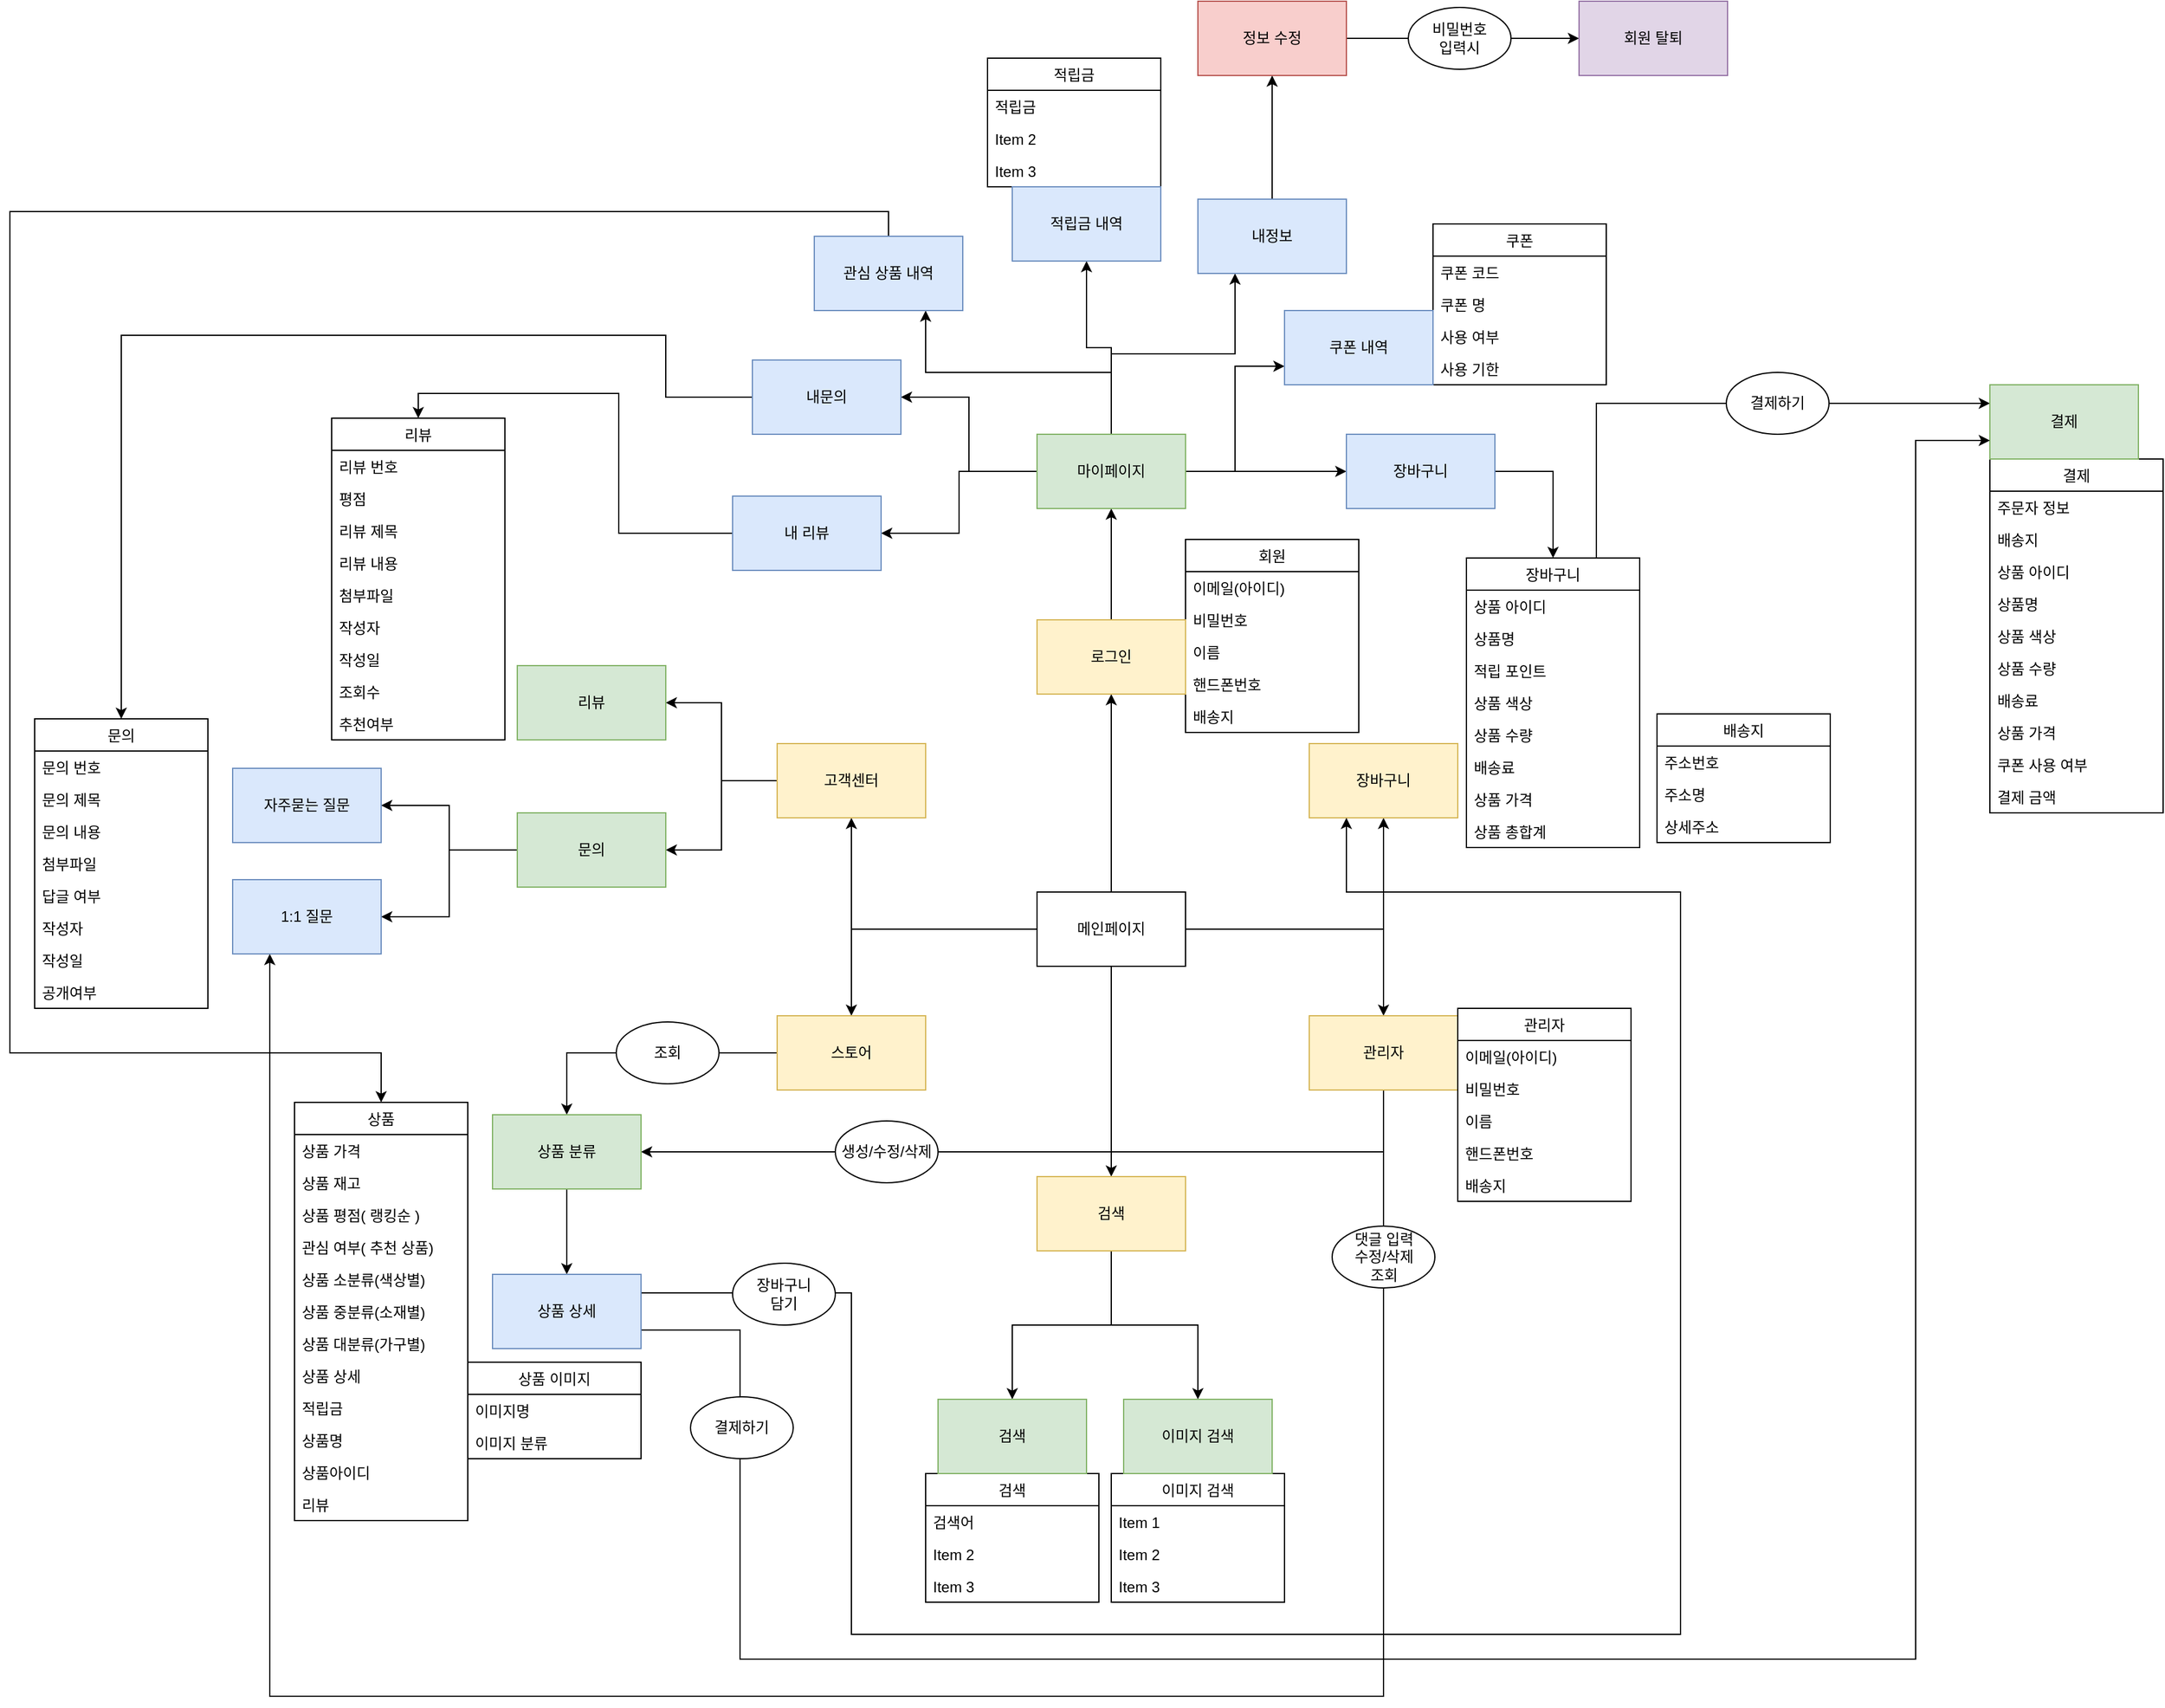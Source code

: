 <mxfile version="14.8.0" type="google"><diagram id="w0ZkPRDViv-eZdgQ3Dkd" name="페이지-1"><mxGraphModel dx="2903" dy="2263" grid="1" gridSize="10" guides="1" tooltips="1" connect="1" arrows="1" fold="1" page="1" pageScale="1" pageWidth="827" pageHeight="1169" math="0" shadow="0"><root><mxCell id="0"/><mxCell id="1" parent="0"/><mxCell id="cB7lsoFD6nAxUpZK4alb-1" value="회원" style="swimlane;fontStyle=0;childLayout=stackLayout;horizontal=1;startSize=26;horizontalStack=0;resizeParent=1;resizeParentMax=0;resizeLast=0;collapsible=1;marginBottom=0;" parent="1" vertex="1"><mxGeometry x="720" y="315" width="140" height="156" as="geometry"/></mxCell><mxCell id="cB7lsoFD6nAxUpZK4alb-2" value="이메일(아이디)" style="text;strokeColor=none;fillColor=none;align=left;verticalAlign=top;spacingLeft=4;spacingRight=4;overflow=hidden;rotatable=0;points=[[0,0.5],[1,0.5]];portConstraint=eastwest;" parent="cB7lsoFD6nAxUpZK4alb-1" vertex="1"><mxGeometry y="26" width="140" height="26" as="geometry"/></mxCell><mxCell id="cB7lsoFD6nAxUpZK4alb-3" value="비밀번호" style="text;strokeColor=none;fillColor=none;align=left;verticalAlign=top;spacingLeft=4;spacingRight=4;overflow=hidden;rotatable=0;points=[[0,0.5],[1,0.5]];portConstraint=eastwest;" parent="cB7lsoFD6nAxUpZK4alb-1" vertex="1"><mxGeometry y="52" width="140" height="26" as="geometry"/></mxCell><mxCell id="cB7lsoFD6nAxUpZK4alb-4" value="이름" style="text;strokeColor=none;fillColor=none;align=left;verticalAlign=top;spacingLeft=4;spacingRight=4;overflow=hidden;rotatable=0;points=[[0,0.5],[1,0.5]];portConstraint=eastwest;" parent="cB7lsoFD6nAxUpZK4alb-1" vertex="1"><mxGeometry y="78" width="140" height="26" as="geometry"/></mxCell><mxCell id="cB7lsoFD6nAxUpZK4alb-9" value="핸드폰번호" style="text;strokeColor=none;fillColor=none;align=left;verticalAlign=top;spacingLeft=4;spacingRight=4;overflow=hidden;rotatable=0;points=[[0,0.5],[1,0.5]];portConstraint=eastwest;" parent="cB7lsoFD6nAxUpZK4alb-1" vertex="1"><mxGeometry y="104" width="140" height="26" as="geometry"/></mxCell><mxCell id="cB7lsoFD6nAxUpZK4alb-10" value="배송지" style="text;strokeColor=none;fillColor=none;align=left;verticalAlign=top;spacingLeft=4;spacingRight=4;overflow=hidden;rotatable=0;points=[[0,0.5],[1,0.5]];portConstraint=eastwest;" parent="cB7lsoFD6nAxUpZK4alb-1" vertex="1"><mxGeometry y="130" width="140" height="26" as="geometry"/></mxCell><mxCell id="cB7lsoFD6nAxUpZK4alb-5" value="배송지" style="swimlane;fontStyle=0;childLayout=stackLayout;horizontal=1;startSize=26;horizontalStack=0;resizeParent=1;resizeParentMax=0;resizeLast=0;collapsible=1;marginBottom=0;" parent="1" vertex="1"><mxGeometry x="1101" y="456" width="140" height="104" as="geometry"/></mxCell><mxCell id="cB7lsoFD6nAxUpZK4alb-7" value="주소번호" style="text;strokeColor=none;fillColor=none;align=left;verticalAlign=top;spacingLeft=4;spacingRight=4;overflow=hidden;rotatable=0;points=[[0,0.5],[1,0.5]];portConstraint=eastwest;" parent="cB7lsoFD6nAxUpZK4alb-5" vertex="1"><mxGeometry y="26" width="140" height="26" as="geometry"/></mxCell><mxCell id="cB7lsoFD6nAxUpZK4alb-8" value="주소명" style="text;strokeColor=none;fillColor=none;align=left;verticalAlign=top;spacingLeft=4;spacingRight=4;overflow=hidden;rotatable=0;points=[[0,0.5],[1,0.5]];portConstraint=eastwest;" parent="cB7lsoFD6nAxUpZK4alb-5" vertex="1"><mxGeometry y="52" width="140" height="26" as="geometry"/></mxCell><mxCell id="cB7lsoFD6nAxUpZK4alb-11" value="상세주소" style="text;strokeColor=none;fillColor=none;align=left;verticalAlign=top;spacingLeft=4;spacingRight=4;overflow=hidden;rotatable=0;points=[[0,0.5],[1,0.5]];portConstraint=eastwest;" parent="cB7lsoFD6nAxUpZK4alb-5" vertex="1"><mxGeometry y="78" width="140" height="26" as="geometry"/></mxCell><mxCell id="cB7lsoFD6nAxUpZK4alb-12" value="상품" style="swimlane;fontStyle=0;childLayout=stackLayout;horizontal=1;startSize=26;horizontalStack=0;resizeParent=1;resizeParentMax=0;resizeLast=0;collapsible=1;marginBottom=0;" parent="1" vertex="1"><mxGeometry y="770" width="140" height="338" as="geometry"/></mxCell><mxCell id="cB7lsoFD6nAxUpZK4alb-26" value="상품 가격" style="text;strokeColor=none;fillColor=none;align=left;verticalAlign=top;spacingLeft=4;spacingRight=4;overflow=hidden;rotatable=0;points=[[0,0.5],[1,0.5]];portConstraint=eastwest;" parent="cB7lsoFD6nAxUpZK4alb-12" vertex="1"><mxGeometry y="26" width="140" height="26" as="geometry"/></mxCell><mxCell id="cB7lsoFD6nAxUpZK4alb-24" value="상품 재고" style="text;strokeColor=none;fillColor=none;align=left;verticalAlign=top;spacingLeft=4;spacingRight=4;overflow=hidden;rotatable=0;points=[[0,0.5],[1,0.5]];portConstraint=eastwest;" parent="cB7lsoFD6nAxUpZK4alb-12" vertex="1"><mxGeometry y="52" width="140" height="26" as="geometry"/></mxCell><mxCell id="cB7lsoFD6nAxUpZK4alb-23" value="상품 평점( 랭킹순 )" style="text;strokeColor=none;fillColor=none;align=left;verticalAlign=top;spacingLeft=4;spacingRight=4;overflow=hidden;rotatable=0;points=[[0,0.5],[1,0.5]];portConstraint=eastwest;" parent="cB7lsoFD6nAxUpZK4alb-12" vertex="1"><mxGeometry y="78" width="140" height="26" as="geometry"/></mxCell><mxCell id="cB7lsoFD6nAxUpZK4alb-22" value="관심 여부( 추천 상품)" style="text;strokeColor=none;fillColor=none;align=left;verticalAlign=top;spacingLeft=4;spacingRight=4;overflow=hidden;rotatable=0;points=[[0,0.5],[1,0.5]];portConstraint=eastwest;" parent="cB7lsoFD6nAxUpZK4alb-12" vertex="1"><mxGeometry y="104" width="140" height="26" as="geometry"/></mxCell><mxCell id="cB7lsoFD6nAxUpZK4alb-21" value="상품 소분류(색상별)" style="text;strokeColor=none;fillColor=none;align=left;verticalAlign=top;spacingLeft=4;spacingRight=4;overflow=hidden;rotatable=0;points=[[0,0.5],[1,0.5]];portConstraint=eastwest;" parent="cB7lsoFD6nAxUpZK4alb-12" vertex="1"><mxGeometry y="130" width="140" height="26" as="geometry"/></mxCell><mxCell id="cB7lsoFD6nAxUpZK4alb-20" value="상품 중분류(소재별)" style="text;strokeColor=none;fillColor=none;align=left;verticalAlign=top;spacingLeft=4;spacingRight=4;overflow=hidden;rotatable=0;points=[[0,0.5],[1,0.5]];portConstraint=eastwest;" parent="cB7lsoFD6nAxUpZK4alb-12" vertex="1"><mxGeometry y="156" width="140" height="26" as="geometry"/></mxCell><mxCell id="cB7lsoFD6nAxUpZK4alb-15" value="상품 대분류(가구별)" style="text;strokeColor=none;fillColor=none;align=left;verticalAlign=top;spacingLeft=4;spacingRight=4;overflow=hidden;rotatable=0;points=[[0,0.5],[1,0.5]];portConstraint=eastwest;" parent="cB7lsoFD6nAxUpZK4alb-12" vertex="1"><mxGeometry y="182" width="140" height="26" as="geometry"/></mxCell><mxCell id="cB7lsoFD6nAxUpZK4alb-25" value="상품 상세" style="text;strokeColor=none;fillColor=none;align=left;verticalAlign=top;spacingLeft=4;spacingRight=4;overflow=hidden;rotatable=0;points=[[0,0.5],[1,0.5]];portConstraint=eastwest;" parent="cB7lsoFD6nAxUpZK4alb-12" vertex="1"><mxGeometry y="208" width="140" height="26" as="geometry"/></mxCell><mxCell id="cB7lsoFD6nAxUpZK4alb-59" value="적립금" style="text;strokeColor=none;fillColor=none;align=left;verticalAlign=top;spacingLeft=4;spacingRight=4;overflow=hidden;rotatable=0;points=[[0,0.5],[1,0.5]];portConstraint=eastwest;" parent="cB7lsoFD6nAxUpZK4alb-12" vertex="1"><mxGeometry y="234" width="140" height="26" as="geometry"/></mxCell><mxCell id="cB7lsoFD6nAxUpZK4alb-14" value="상품명" style="text;strokeColor=none;fillColor=none;align=left;verticalAlign=top;spacingLeft=4;spacingRight=4;overflow=hidden;rotatable=0;points=[[0,0.5],[1,0.5]];portConstraint=eastwest;" parent="cB7lsoFD6nAxUpZK4alb-12" vertex="1"><mxGeometry y="260" width="140" height="26" as="geometry"/></mxCell><mxCell id="cB7lsoFD6nAxUpZK4alb-13" value="상품아이디" style="text;strokeColor=none;fillColor=none;align=left;verticalAlign=top;spacingLeft=4;spacingRight=4;overflow=hidden;rotatable=0;points=[[0,0.5],[1,0.5]];portConstraint=eastwest;" parent="cB7lsoFD6nAxUpZK4alb-12" vertex="1"><mxGeometry y="286" width="140" height="26" as="geometry"/></mxCell><mxCell id="cB7lsoFD6nAxUpZK4alb-27" value="리뷰" style="text;strokeColor=none;fillColor=none;align=left;verticalAlign=top;spacingLeft=4;spacingRight=4;overflow=hidden;rotatable=0;points=[[0,0.5],[1,0.5]];portConstraint=eastwest;" parent="cB7lsoFD6nAxUpZK4alb-12" vertex="1"><mxGeometry y="312" width="140" height="26" as="geometry"/></mxCell><mxCell id="cB7lsoFD6nAxUpZK4alb-16" value="상품 이미지" style="swimlane;fontStyle=0;childLayout=stackLayout;horizontal=1;startSize=26;horizontalStack=0;resizeParent=1;resizeParentMax=0;resizeLast=0;collapsible=1;marginBottom=0;" parent="1" vertex="1"><mxGeometry x="140" y="980" width="140" height="78" as="geometry"/></mxCell><mxCell id="cB7lsoFD6nAxUpZK4alb-17" value="이미지명" style="text;strokeColor=none;fillColor=none;align=left;verticalAlign=top;spacingLeft=4;spacingRight=4;overflow=hidden;rotatable=0;points=[[0,0.5],[1,0.5]];portConstraint=eastwest;" parent="cB7lsoFD6nAxUpZK4alb-16" vertex="1"><mxGeometry y="26" width="140" height="26" as="geometry"/></mxCell><mxCell id="cB7lsoFD6nAxUpZK4alb-18" value="이미지 분류" style="text;strokeColor=none;fillColor=none;align=left;verticalAlign=top;spacingLeft=4;spacingRight=4;overflow=hidden;rotatable=0;points=[[0,0.5],[1,0.5]];portConstraint=eastwest;" parent="cB7lsoFD6nAxUpZK4alb-16" vertex="1"><mxGeometry y="52" width="140" height="26" as="geometry"/></mxCell><mxCell id="cB7lsoFD6nAxUpZK4alb-28" value="리뷰" style="swimlane;fontStyle=0;childLayout=stackLayout;horizontal=1;startSize=26;horizontalStack=0;resizeParent=1;resizeParentMax=0;resizeLast=0;collapsible=1;marginBottom=0;" parent="1" vertex="1"><mxGeometry x="30" y="217" width="140" height="260" as="geometry"/></mxCell><mxCell id="cB7lsoFD6nAxUpZK4alb-29" value="리뷰 번호" style="text;strokeColor=none;fillColor=none;align=left;verticalAlign=top;spacingLeft=4;spacingRight=4;overflow=hidden;rotatable=0;points=[[0,0.5],[1,0.5]];portConstraint=eastwest;" parent="cB7lsoFD6nAxUpZK4alb-28" vertex="1"><mxGeometry y="26" width="140" height="26" as="geometry"/></mxCell><mxCell id="cB7lsoFD6nAxUpZK4alb-73" value="평점" style="text;strokeColor=none;fillColor=none;align=left;verticalAlign=top;spacingLeft=4;spacingRight=4;overflow=hidden;rotatable=0;points=[[0,0.5],[1,0.5]];portConstraint=eastwest;" parent="cB7lsoFD6nAxUpZK4alb-28" vertex="1"><mxGeometry y="52" width="140" height="26" as="geometry"/></mxCell><mxCell id="cB7lsoFD6nAxUpZK4alb-30" value="리뷰 제목" style="text;strokeColor=none;fillColor=none;align=left;verticalAlign=top;spacingLeft=4;spacingRight=4;overflow=hidden;rotatable=0;points=[[0,0.5],[1,0.5]];portConstraint=eastwest;" parent="cB7lsoFD6nAxUpZK4alb-28" vertex="1"><mxGeometry y="78" width="140" height="26" as="geometry"/></mxCell><mxCell id="cB7lsoFD6nAxUpZK4alb-31" value="리뷰 내용" style="text;strokeColor=none;fillColor=none;align=left;verticalAlign=top;spacingLeft=4;spacingRight=4;overflow=hidden;rotatable=0;points=[[0,0.5],[1,0.5]];portConstraint=eastwest;" parent="cB7lsoFD6nAxUpZK4alb-28" vertex="1"><mxGeometry y="104" width="140" height="26" as="geometry"/></mxCell><mxCell id="cB7lsoFD6nAxUpZK4alb-77" value="첨부파일" style="text;strokeColor=none;fillColor=none;align=left;verticalAlign=top;spacingLeft=4;spacingRight=4;overflow=hidden;rotatable=0;points=[[0,0.5],[1,0.5]];portConstraint=eastwest;" parent="cB7lsoFD6nAxUpZK4alb-28" vertex="1"><mxGeometry y="130" width="140" height="26" as="geometry"/></mxCell><mxCell id="cB7lsoFD6nAxUpZK4alb-32" value="작성자" style="text;strokeColor=none;fillColor=none;align=left;verticalAlign=top;spacingLeft=4;spacingRight=4;overflow=hidden;rotatable=0;points=[[0,0.5],[1,0.5]];portConstraint=eastwest;" parent="cB7lsoFD6nAxUpZK4alb-28" vertex="1"><mxGeometry y="156" width="140" height="26" as="geometry"/></mxCell><mxCell id="cB7lsoFD6nAxUpZK4alb-74" value="작성일" style="text;strokeColor=none;fillColor=none;align=left;verticalAlign=top;spacingLeft=4;spacingRight=4;overflow=hidden;rotatable=0;points=[[0,0.5],[1,0.5]];portConstraint=eastwest;" parent="cB7lsoFD6nAxUpZK4alb-28" vertex="1"><mxGeometry y="182" width="140" height="26" as="geometry"/></mxCell><mxCell id="cB7lsoFD6nAxUpZK4alb-33" value="조회수" style="text;strokeColor=none;fillColor=none;align=left;verticalAlign=top;spacingLeft=4;spacingRight=4;overflow=hidden;rotatable=0;points=[[0,0.5],[1,0.5]];portConstraint=eastwest;" parent="cB7lsoFD6nAxUpZK4alb-28" vertex="1"><mxGeometry y="208" width="140" height="26" as="geometry"/></mxCell><mxCell id="cB7lsoFD6nAxUpZK4alb-34" value="추천여부" style="text;strokeColor=none;fillColor=none;align=left;verticalAlign=top;spacingLeft=4;spacingRight=4;overflow=hidden;rotatable=0;points=[[0,0.5],[1,0.5]];portConstraint=eastwest;" parent="cB7lsoFD6nAxUpZK4alb-28" vertex="1"><mxGeometry y="234" width="140" height="26" as="geometry"/></mxCell><mxCell id="cB7lsoFD6nAxUpZK4alb-185" style="edgeStyle=orthogonalEdgeStyle;rounded=0;orthogonalLoop=1;jettySize=auto;html=1;exitX=0.75;exitY=0;exitDx=0;exitDy=0;entryX=0;entryY=0.25;entryDx=0;entryDy=0;" parent="1" source="cB7lsoFD6nAxUpZK4alb-35" target="cB7lsoFD6nAxUpZK4alb-131" edge="1"><mxGeometry relative="1" as="geometry"/></mxCell><mxCell id="cB7lsoFD6nAxUpZK4alb-35" value="장바구니" style="swimlane;fontStyle=0;childLayout=stackLayout;horizontal=1;startSize=26;horizontalStack=0;resizeParent=1;resizeParentMax=0;resizeLast=0;collapsible=1;marginBottom=0;" parent="1" vertex="1"><mxGeometry x="947" y="330" width="140" height="234" as="geometry"/></mxCell><mxCell id="cB7lsoFD6nAxUpZK4alb-36" value="상품 아이디" style="text;strokeColor=none;fillColor=none;align=left;verticalAlign=top;spacingLeft=4;spacingRight=4;overflow=hidden;rotatable=0;points=[[0,0.5],[1,0.5]];portConstraint=eastwest;" parent="cB7lsoFD6nAxUpZK4alb-35" vertex="1"><mxGeometry y="26" width="140" height="26" as="geometry"/></mxCell><mxCell id="cB7lsoFD6nAxUpZK4alb-37" value="상품명" style="text;strokeColor=none;fillColor=none;align=left;verticalAlign=top;spacingLeft=4;spacingRight=4;overflow=hidden;rotatable=0;points=[[0,0.5],[1,0.5]];portConstraint=eastwest;" parent="cB7lsoFD6nAxUpZK4alb-35" vertex="1"><mxGeometry y="52" width="140" height="26" as="geometry"/></mxCell><mxCell id="cB7lsoFD6nAxUpZK4alb-60" value="적립 포인트" style="text;strokeColor=none;fillColor=none;align=left;verticalAlign=top;spacingLeft=4;spacingRight=4;overflow=hidden;rotatable=0;points=[[0,0.5],[1,0.5]];portConstraint=eastwest;" parent="cB7lsoFD6nAxUpZK4alb-35" vertex="1"><mxGeometry y="78" width="140" height="26" as="geometry"/></mxCell><mxCell id="cB7lsoFD6nAxUpZK4alb-38" value="상품 색상" style="text;strokeColor=none;fillColor=none;align=left;verticalAlign=top;spacingLeft=4;spacingRight=4;overflow=hidden;rotatable=0;points=[[0,0.5],[1,0.5]];portConstraint=eastwest;" parent="cB7lsoFD6nAxUpZK4alb-35" vertex="1"><mxGeometry y="104" width="140" height="26" as="geometry"/></mxCell><mxCell id="cB7lsoFD6nAxUpZK4alb-41" value="상품 수량" style="text;strokeColor=none;fillColor=none;align=left;verticalAlign=top;spacingLeft=4;spacingRight=4;overflow=hidden;rotatable=0;points=[[0,0.5],[1,0.5]];portConstraint=eastwest;" parent="cB7lsoFD6nAxUpZK4alb-35" vertex="1"><mxGeometry y="130" width="140" height="26" as="geometry"/></mxCell><mxCell id="cB7lsoFD6nAxUpZK4alb-45" value="배송료" style="text;strokeColor=none;fillColor=none;align=left;verticalAlign=top;spacingLeft=4;spacingRight=4;overflow=hidden;rotatable=0;points=[[0,0.5],[1,0.5]];portConstraint=eastwest;" parent="cB7lsoFD6nAxUpZK4alb-35" vertex="1"><mxGeometry y="156" width="140" height="26" as="geometry"/></mxCell><mxCell id="cB7lsoFD6nAxUpZK4alb-42" value="상품 가격" style="text;strokeColor=none;fillColor=none;align=left;verticalAlign=top;spacingLeft=4;spacingRight=4;overflow=hidden;rotatable=0;points=[[0,0.5],[1,0.5]];portConstraint=eastwest;" parent="cB7lsoFD6nAxUpZK4alb-35" vertex="1"><mxGeometry y="182" width="140" height="26" as="geometry"/></mxCell><mxCell id="cB7lsoFD6nAxUpZK4alb-43" value="상품 총합계" style="text;strokeColor=none;fillColor=none;align=left;verticalAlign=top;spacingLeft=4;spacingRight=4;overflow=hidden;rotatable=0;points=[[0,0.5],[1,0.5]];portConstraint=eastwest;" parent="cB7lsoFD6nAxUpZK4alb-35" vertex="1"><mxGeometry y="208" width="140" height="26" as="geometry"/></mxCell><mxCell id="cB7lsoFD6nAxUpZK4alb-46" value="결제" style="swimlane;fontStyle=0;childLayout=stackLayout;horizontal=1;startSize=26;horizontalStack=0;resizeParent=1;resizeParentMax=0;resizeLast=0;collapsible=1;marginBottom=0;" parent="1" vertex="1"><mxGeometry x="1370" y="250" width="140" height="286" as="geometry"/></mxCell><mxCell id="cB7lsoFD6nAxUpZK4alb-47" value="주문자 정보" style="text;strokeColor=none;fillColor=none;align=left;verticalAlign=top;spacingLeft=4;spacingRight=4;overflow=hidden;rotatable=0;points=[[0,0.5],[1,0.5]];portConstraint=eastwest;" parent="cB7lsoFD6nAxUpZK4alb-46" vertex="1"><mxGeometry y="26" width="140" height="26" as="geometry"/></mxCell><mxCell id="cB7lsoFD6nAxUpZK4alb-48" value="배송지" style="text;strokeColor=none;fillColor=none;align=left;verticalAlign=top;spacingLeft=4;spacingRight=4;overflow=hidden;rotatable=0;points=[[0,0.5],[1,0.5]];portConstraint=eastwest;" parent="cB7lsoFD6nAxUpZK4alb-46" vertex="1"><mxGeometry y="52" width="140" height="26" as="geometry"/></mxCell><mxCell id="cB7lsoFD6nAxUpZK4alb-56" value="상품 아이디" style="text;strokeColor=none;fillColor=none;align=left;verticalAlign=top;spacingLeft=4;spacingRight=4;overflow=hidden;rotatable=0;points=[[0,0.5],[1,0.5]];portConstraint=eastwest;" parent="cB7lsoFD6nAxUpZK4alb-46" vertex="1"><mxGeometry y="78" width="140" height="26" as="geometry"/></mxCell><mxCell id="cB7lsoFD6nAxUpZK4alb-49" value="상품명" style="text;strokeColor=none;fillColor=none;align=left;verticalAlign=top;spacingLeft=4;spacingRight=4;overflow=hidden;rotatable=0;points=[[0,0.5],[1,0.5]];portConstraint=eastwest;" parent="cB7lsoFD6nAxUpZK4alb-46" vertex="1"><mxGeometry y="104" width="140" height="26" as="geometry"/></mxCell><mxCell id="cB7lsoFD6nAxUpZK4alb-52" value="상품 색상" style="text;strokeColor=none;fillColor=none;align=left;verticalAlign=top;spacingLeft=4;spacingRight=4;overflow=hidden;rotatable=0;points=[[0,0.5],[1,0.5]];portConstraint=eastwest;" parent="cB7lsoFD6nAxUpZK4alb-46" vertex="1"><mxGeometry y="130" width="140" height="26" as="geometry"/></mxCell><mxCell id="cB7lsoFD6nAxUpZK4alb-53" value="상품 수량" style="text;strokeColor=none;fillColor=none;align=left;verticalAlign=top;spacingLeft=4;spacingRight=4;overflow=hidden;rotatable=0;points=[[0,0.5],[1,0.5]];portConstraint=eastwest;" parent="cB7lsoFD6nAxUpZK4alb-46" vertex="1"><mxGeometry y="156" width="140" height="26" as="geometry"/></mxCell><mxCell id="cB7lsoFD6nAxUpZK4alb-54" value="배송료" style="text;strokeColor=none;fillColor=none;align=left;verticalAlign=top;spacingLeft=4;spacingRight=4;overflow=hidden;rotatable=0;points=[[0,0.5],[1,0.5]];portConstraint=eastwest;" parent="cB7lsoFD6nAxUpZK4alb-46" vertex="1"><mxGeometry y="182" width="140" height="26" as="geometry"/></mxCell><mxCell id="cB7lsoFD6nAxUpZK4alb-55" value="상품 가격" style="text;strokeColor=none;fillColor=none;align=left;verticalAlign=top;spacingLeft=4;spacingRight=4;overflow=hidden;rotatable=0;points=[[0,0.5],[1,0.5]];portConstraint=eastwest;" parent="cB7lsoFD6nAxUpZK4alb-46" vertex="1"><mxGeometry y="208" width="140" height="26" as="geometry"/></mxCell><mxCell id="cB7lsoFD6nAxUpZK4alb-58" value="쿠폰 사용 여부" style="text;strokeColor=none;fillColor=none;align=left;verticalAlign=top;spacingLeft=4;spacingRight=4;overflow=hidden;rotatable=0;points=[[0,0.5],[1,0.5]];portConstraint=eastwest;" parent="cB7lsoFD6nAxUpZK4alb-46" vertex="1"><mxGeometry y="234" width="140" height="26" as="geometry"/></mxCell><mxCell id="cB7lsoFD6nAxUpZK4alb-57" value="결제 금액" style="text;strokeColor=none;fillColor=none;align=left;verticalAlign=top;spacingLeft=4;spacingRight=4;overflow=hidden;rotatable=0;points=[[0,0.5],[1,0.5]];portConstraint=eastwest;" parent="cB7lsoFD6nAxUpZK4alb-46" vertex="1"><mxGeometry y="260" width="140" height="26" as="geometry"/></mxCell><mxCell id="cB7lsoFD6nAxUpZK4alb-62" value="이미지 검색" style="swimlane;fontStyle=0;childLayout=stackLayout;horizontal=1;startSize=26;horizontalStack=0;resizeParent=1;resizeParentMax=0;resizeLast=0;collapsible=1;marginBottom=0;" parent="1" vertex="1"><mxGeometry x="660" y="1070" width="140" height="104" as="geometry"/></mxCell><mxCell id="cB7lsoFD6nAxUpZK4alb-63" value="Item 1" style="text;strokeColor=none;fillColor=none;align=left;verticalAlign=top;spacingLeft=4;spacingRight=4;overflow=hidden;rotatable=0;points=[[0,0.5],[1,0.5]];portConstraint=eastwest;" parent="cB7lsoFD6nAxUpZK4alb-62" vertex="1"><mxGeometry y="26" width="140" height="26" as="geometry"/></mxCell><mxCell id="cB7lsoFD6nAxUpZK4alb-64" value="Item 2" style="text;strokeColor=none;fillColor=none;align=left;verticalAlign=top;spacingLeft=4;spacingRight=4;overflow=hidden;rotatable=0;points=[[0,0.5],[1,0.5]];portConstraint=eastwest;" parent="cB7lsoFD6nAxUpZK4alb-62" vertex="1"><mxGeometry y="52" width="140" height="26" as="geometry"/></mxCell><mxCell id="cB7lsoFD6nAxUpZK4alb-65" value="Item 3" style="text;strokeColor=none;fillColor=none;align=left;verticalAlign=top;spacingLeft=4;spacingRight=4;overflow=hidden;rotatable=0;points=[[0,0.5],[1,0.5]];portConstraint=eastwest;" parent="cB7lsoFD6nAxUpZK4alb-62" vertex="1"><mxGeometry y="78" width="140" height="26" as="geometry"/></mxCell><mxCell id="cB7lsoFD6nAxUpZK4alb-66" value="문의" style="swimlane;fontStyle=0;childLayout=stackLayout;horizontal=1;startSize=26;horizontalStack=0;resizeParent=1;resizeParentMax=0;resizeLast=0;collapsible=1;marginBottom=0;" parent="1" vertex="1"><mxGeometry x="-210" y="460" width="140" height="234" as="geometry"/></mxCell><mxCell id="cB7lsoFD6nAxUpZK4alb-67" value="문의 번호" style="text;strokeColor=none;fillColor=none;align=left;verticalAlign=top;spacingLeft=4;spacingRight=4;overflow=hidden;rotatable=0;points=[[0,0.5],[1,0.5]];portConstraint=eastwest;" parent="cB7lsoFD6nAxUpZK4alb-66" vertex="1"><mxGeometry y="26" width="140" height="26" as="geometry"/></mxCell><mxCell id="cB7lsoFD6nAxUpZK4alb-68" value="문의 제목" style="text;strokeColor=none;fillColor=none;align=left;verticalAlign=top;spacingLeft=4;spacingRight=4;overflow=hidden;rotatable=0;points=[[0,0.5],[1,0.5]];portConstraint=eastwest;" parent="cB7lsoFD6nAxUpZK4alb-66" vertex="1"><mxGeometry y="52" width="140" height="26" as="geometry"/></mxCell><mxCell id="cB7lsoFD6nAxUpZK4alb-69" value="문의 내용" style="text;strokeColor=none;fillColor=none;align=left;verticalAlign=top;spacingLeft=4;spacingRight=4;overflow=hidden;rotatable=0;points=[[0,0.5],[1,0.5]];portConstraint=eastwest;" parent="cB7lsoFD6nAxUpZK4alb-66" vertex="1"><mxGeometry y="78" width="140" height="26" as="geometry"/></mxCell><mxCell id="cB7lsoFD6nAxUpZK4alb-70" value="첨부파일" style="text;strokeColor=none;fillColor=none;align=left;verticalAlign=top;spacingLeft=4;spacingRight=4;overflow=hidden;rotatable=0;points=[[0,0.5],[1,0.5]];portConstraint=eastwest;" parent="cB7lsoFD6nAxUpZK4alb-66" vertex="1"><mxGeometry y="104" width="140" height="26" as="geometry"/></mxCell><mxCell id="cB7lsoFD6nAxUpZK4alb-71" value="답글 여부" style="text;strokeColor=none;fillColor=none;align=left;verticalAlign=top;spacingLeft=4;spacingRight=4;overflow=hidden;rotatable=0;points=[[0,0.5],[1,0.5]];portConstraint=eastwest;" parent="cB7lsoFD6nAxUpZK4alb-66" vertex="1"><mxGeometry y="130" width="140" height="26" as="geometry"/></mxCell><mxCell id="cB7lsoFD6nAxUpZK4alb-72" value="작성자" style="text;strokeColor=none;fillColor=none;align=left;verticalAlign=top;spacingLeft=4;spacingRight=4;overflow=hidden;rotatable=0;points=[[0,0.5],[1,0.5]];portConstraint=eastwest;" parent="cB7lsoFD6nAxUpZK4alb-66" vertex="1"><mxGeometry y="156" width="140" height="26" as="geometry"/></mxCell><mxCell id="cB7lsoFD6nAxUpZK4alb-75" value="작성일" style="text;strokeColor=none;fillColor=none;align=left;verticalAlign=top;spacingLeft=4;spacingRight=4;overflow=hidden;rotatable=0;points=[[0,0.5],[1,0.5]];portConstraint=eastwest;" parent="cB7lsoFD6nAxUpZK4alb-66" vertex="1"><mxGeometry y="182" width="140" height="26" as="geometry"/></mxCell><mxCell id="cB7lsoFD6nAxUpZK4alb-76" value="공개여부" style="text;strokeColor=none;fillColor=none;align=left;verticalAlign=top;spacingLeft=4;spacingRight=4;overflow=hidden;rotatable=0;points=[[0,0.5],[1,0.5]];portConstraint=eastwest;" parent="cB7lsoFD6nAxUpZK4alb-66" vertex="1"><mxGeometry y="208" width="140" height="26" as="geometry"/></mxCell><mxCell id="cB7lsoFD6nAxUpZK4alb-78" value="쿠폰" style="swimlane;fontStyle=0;childLayout=stackLayout;horizontal=1;startSize=26;horizontalStack=0;resizeParent=1;resizeParentMax=0;resizeLast=0;collapsible=1;marginBottom=0;" parent="1" vertex="1"><mxGeometry x="920" y="60" width="140" height="130" as="geometry"/></mxCell><mxCell id="cB7lsoFD6nAxUpZK4alb-79" value="쿠폰 코드" style="text;strokeColor=none;fillColor=none;align=left;verticalAlign=top;spacingLeft=4;spacingRight=4;overflow=hidden;rotatable=0;points=[[0,0.5],[1,0.5]];portConstraint=eastwest;" parent="cB7lsoFD6nAxUpZK4alb-78" vertex="1"><mxGeometry y="26" width="140" height="26" as="geometry"/></mxCell><mxCell id="cB7lsoFD6nAxUpZK4alb-80" value="쿠폰 명" style="text;strokeColor=none;fillColor=none;align=left;verticalAlign=top;spacingLeft=4;spacingRight=4;overflow=hidden;rotatable=0;points=[[0,0.5],[1,0.5]];portConstraint=eastwest;" parent="cB7lsoFD6nAxUpZK4alb-78" vertex="1"><mxGeometry y="52" width="140" height="26" as="geometry"/></mxCell><mxCell id="cB7lsoFD6nAxUpZK4alb-81" value="사용 여부" style="text;strokeColor=none;fillColor=none;align=left;verticalAlign=top;spacingLeft=4;spacingRight=4;overflow=hidden;rotatable=0;points=[[0,0.5],[1,0.5]];portConstraint=eastwest;" parent="cB7lsoFD6nAxUpZK4alb-78" vertex="1"><mxGeometry y="78" width="140" height="26" as="geometry"/></mxCell><mxCell id="cB7lsoFD6nAxUpZK4alb-83" value="사용 기한" style="text;strokeColor=none;fillColor=none;align=left;verticalAlign=top;spacingLeft=4;spacingRight=4;overflow=hidden;rotatable=0;points=[[0,0.5],[1,0.5]];portConstraint=eastwest;" parent="cB7lsoFD6nAxUpZK4alb-78" vertex="1"><mxGeometry y="104" width="140" height="26" as="geometry"/></mxCell><mxCell id="cB7lsoFD6nAxUpZK4alb-84" value="검색" style="swimlane;fontStyle=0;childLayout=stackLayout;horizontal=1;startSize=26;horizontalStack=0;resizeParent=1;resizeParentMax=0;resizeLast=0;collapsible=1;marginBottom=0;" parent="1" vertex="1"><mxGeometry x="510" y="1070" width="140" height="104" as="geometry"/></mxCell><mxCell id="cB7lsoFD6nAxUpZK4alb-85" value="검색어" style="text;strokeColor=none;fillColor=none;align=left;verticalAlign=top;spacingLeft=4;spacingRight=4;overflow=hidden;rotatable=0;points=[[0,0.5],[1,0.5]];portConstraint=eastwest;" parent="cB7lsoFD6nAxUpZK4alb-84" vertex="1"><mxGeometry y="26" width="140" height="26" as="geometry"/></mxCell><mxCell id="cB7lsoFD6nAxUpZK4alb-86" value="Item 2" style="text;strokeColor=none;fillColor=none;align=left;verticalAlign=top;spacingLeft=4;spacingRight=4;overflow=hidden;rotatable=0;points=[[0,0.5],[1,0.5]];portConstraint=eastwest;" parent="cB7lsoFD6nAxUpZK4alb-84" vertex="1"><mxGeometry y="52" width="140" height="26" as="geometry"/></mxCell><mxCell id="cB7lsoFD6nAxUpZK4alb-87" value="Item 3" style="text;strokeColor=none;fillColor=none;align=left;verticalAlign=top;spacingLeft=4;spacingRight=4;overflow=hidden;rotatable=0;points=[[0,0.5],[1,0.5]];portConstraint=eastwest;" parent="cB7lsoFD6nAxUpZK4alb-84" vertex="1"><mxGeometry y="78" width="140" height="26" as="geometry"/></mxCell><mxCell id="cB7lsoFD6nAxUpZK4alb-88" value="적립금" style="swimlane;fontStyle=0;childLayout=stackLayout;horizontal=1;startSize=26;horizontalStack=0;resizeParent=1;resizeParentMax=0;resizeLast=0;collapsible=1;marginBottom=0;" parent="1" vertex="1"><mxGeometry x="560" y="-74" width="140" height="104" as="geometry"/></mxCell><mxCell id="cB7lsoFD6nAxUpZK4alb-89" value="적립금" style="text;strokeColor=none;fillColor=none;align=left;verticalAlign=top;spacingLeft=4;spacingRight=4;overflow=hidden;rotatable=0;points=[[0,0.5],[1,0.5]];portConstraint=eastwest;" parent="cB7lsoFD6nAxUpZK4alb-88" vertex="1"><mxGeometry y="26" width="140" height="26" as="geometry"/></mxCell><mxCell id="cB7lsoFD6nAxUpZK4alb-90" value="Item 2" style="text;strokeColor=none;fillColor=none;align=left;verticalAlign=top;spacingLeft=4;spacingRight=4;overflow=hidden;rotatable=0;points=[[0,0.5],[1,0.5]];portConstraint=eastwest;" parent="cB7lsoFD6nAxUpZK4alb-88" vertex="1"><mxGeometry y="52" width="140" height="26" as="geometry"/></mxCell><mxCell id="cB7lsoFD6nAxUpZK4alb-91" value="Item 3" style="text;strokeColor=none;fillColor=none;align=left;verticalAlign=top;spacingLeft=4;spacingRight=4;overflow=hidden;rotatable=0;points=[[0,0.5],[1,0.5]];portConstraint=eastwest;" parent="cB7lsoFD6nAxUpZK4alb-88" vertex="1"><mxGeometry y="78" width="140" height="26" as="geometry"/></mxCell><mxCell id="cB7lsoFD6nAxUpZK4alb-122" style="edgeStyle=orthogonalEdgeStyle;rounded=0;orthogonalLoop=1;jettySize=auto;html=1;exitX=1;exitY=0.5;exitDx=0;exitDy=0;entryX=0.5;entryY=0;entryDx=0;entryDy=0;" parent="1" source="cB7lsoFD6nAxUpZK4alb-92" target="cB7lsoFD6nAxUpZK4alb-98" edge="1"><mxGeometry relative="1" as="geometry"><mxPoint x="890" y="770" as="targetPoint"/></mxGeometry></mxCell><mxCell id="cB7lsoFD6nAxUpZK4alb-123" style="edgeStyle=orthogonalEdgeStyle;rounded=0;orthogonalLoop=1;jettySize=auto;html=1;exitX=0;exitY=0.5;exitDx=0;exitDy=0;entryX=0.5;entryY=1;entryDx=0;entryDy=0;" parent="1" source="cB7lsoFD6nAxUpZK4alb-92" target="cB7lsoFD6nAxUpZK4alb-96" edge="1"><mxGeometry relative="1" as="geometry"/></mxCell><mxCell id="cB7lsoFD6nAxUpZK4alb-124" style="edgeStyle=orthogonalEdgeStyle;rounded=0;orthogonalLoop=1;jettySize=auto;html=1;exitX=0;exitY=0.5;exitDx=0;exitDy=0;entryX=0.5;entryY=0;entryDx=0;entryDy=0;" parent="1" source="cB7lsoFD6nAxUpZK4alb-92" target="cB7lsoFD6nAxUpZK4alb-94" edge="1"><mxGeometry relative="1" as="geometry"/></mxCell><mxCell id="cB7lsoFD6nAxUpZK4alb-125" style="edgeStyle=orthogonalEdgeStyle;rounded=0;orthogonalLoop=1;jettySize=auto;html=1;exitX=0.5;exitY=1;exitDx=0;exitDy=0;entryX=0.5;entryY=0;entryDx=0;entryDy=0;" parent="1" source="cB7lsoFD6nAxUpZK4alb-92" target="cB7lsoFD6nAxUpZK4alb-95" edge="1"><mxGeometry relative="1" as="geometry"/></mxCell><mxCell id="cB7lsoFD6nAxUpZK4alb-126" style="edgeStyle=orthogonalEdgeStyle;rounded=0;orthogonalLoop=1;jettySize=auto;html=1;exitX=1;exitY=0.5;exitDx=0;exitDy=0;entryX=0.5;entryY=1;entryDx=0;entryDy=0;" parent="1" source="cB7lsoFD6nAxUpZK4alb-92" target="cB7lsoFD6nAxUpZK4alb-116" edge="1"><mxGeometry relative="1" as="geometry"/></mxCell><mxCell id="cB7lsoFD6nAxUpZK4alb-127" style="edgeStyle=orthogonalEdgeStyle;rounded=0;orthogonalLoop=1;jettySize=auto;html=1;exitX=0.5;exitY=0;exitDx=0;exitDy=0;entryX=0.5;entryY=1;entryDx=0;entryDy=0;" parent="1" source="cB7lsoFD6nAxUpZK4alb-92" target="cB7lsoFD6nAxUpZK4alb-93" edge="1"><mxGeometry relative="1" as="geometry"/></mxCell><mxCell id="cB7lsoFD6nAxUpZK4alb-92" value="메인페이지" style="rounded=0;whiteSpace=wrap;html=1;" parent="1" vertex="1"><mxGeometry x="600" y="600" width="120" height="60" as="geometry"/></mxCell><mxCell id="cB7lsoFD6nAxUpZK4alb-142" style="edgeStyle=orthogonalEdgeStyle;rounded=0;orthogonalLoop=1;jettySize=auto;html=1;exitX=0.5;exitY=0;exitDx=0;exitDy=0;entryX=0.5;entryY=1;entryDx=0;entryDy=0;" parent="1" source="cB7lsoFD6nAxUpZK4alb-93" target="cB7lsoFD6nAxUpZK4alb-99" edge="1"><mxGeometry relative="1" as="geometry"/></mxCell><mxCell id="cB7lsoFD6nAxUpZK4alb-93" value="로그인" style="rounded=0;whiteSpace=wrap;html=1;fillColor=#fff2cc;strokeColor=#d6b656;" parent="1" vertex="1"><mxGeometry x="600" y="380" width="120" height="60" as="geometry"/></mxCell><mxCell id="cB7lsoFD6nAxUpZK4alb-128" style="edgeStyle=orthogonalEdgeStyle;rounded=0;orthogonalLoop=1;jettySize=auto;html=1;exitX=0;exitY=0.5;exitDx=0;exitDy=0;entryX=0.5;entryY=0;entryDx=0;entryDy=0;" parent="1" source="cB7lsoFD6nAxUpZK4alb-94" target="cB7lsoFD6nAxUpZK4alb-100" edge="1"><mxGeometry relative="1" as="geometry"/></mxCell><mxCell id="cB7lsoFD6nAxUpZK4alb-94" value="스토어" style="rounded=0;whiteSpace=wrap;html=1;fillColor=#fff2cc;strokeColor=#d6b656;" parent="1" vertex="1"><mxGeometry x="390" y="700" width="120" height="60" as="geometry"/></mxCell><mxCell id="cB7lsoFD6nAxUpZK4alb-129" style="edgeStyle=orthogonalEdgeStyle;rounded=0;orthogonalLoop=1;jettySize=auto;html=1;exitX=0.5;exitY=1;exitDx=0;exitDy=0;entryX=0.5;entryY=0;entryDx=0;entryDy=0;" parent="1" source="cB7lsoFD6nAxUpZK4alb-95" target="cB7lsoFD6nAxUpZK4alb-104" edge="1"><mxGeometry relative="1" as="geometry"/></mxCell><mxCell id="cB7lsoFD6nAxUpZK4alb-130" style="edgeStyle=orthogonalEdgeStyle;rounded=0;orthogonalLoop=1;jettySize=auto;html=1;exitX=0.5;exitY=1;exitDx=0;exitDy=0;entryX=0.5;entryY=0;entryDx=0;entryDy=0;" parent="1" source="cB7lsoFD6nAxUpZK4alb-95" target="cB7lsoFD6nAxUpZK4alb-103" edge="1"><mxGeometry relative="1" as="geometry"/></mxCell><mxCell id="cB7lsoFD6nAxUpZK4alb-95" value="검색" style="rounded=0;whiteSpace=wrap;html=1;fillColor=#fff2cc;strokeColor=#d6b656;" parent="1" vertex="1"><mxGeometry x="600" y="830" width="120" height="60" as="geometry"/></mxCell><mxCell id="cB7lsoFD6nAxUpZK4alb-136" style="edgeStyle=orthogonalEdgeStyle;rounded=0;orthogonalLoop=1;jettySize=auto;html=1;exitX=0;exitY=0.5;exitDx=0;exitDy=0;entryX=1;entryY=0.5;entryDx=0;entryDy=0;" parent="1" source="cB7lsoFD6nAxUpZK4alb-96" target="cB7lsoFD6nAxUpZK4alb-101" edge="1"><mxGeometry relative="1" as="geometry"/></mxCell><mxCell id="cB7lsoFD6nAxUpZK4alb-137" style="edgeStyle=orthogonalEdgeStyle;rounded=0;orthogonalLoop=1;jettySize=auto;html=1;exitX=0;exitY=0.5;exitDx=0;exitDy=0;entryX=1;entryY=0.5;entryDx=0;entryDy=0;" parent="1" source="cB7lsoFD6nAxUpZK4alb-96" target="cB7lsoFD6nAxUpZK4alb-102" edge="1"><mxGeometry relative="1" as="geometry"/></mxCell><mxCell id="cB7lsoFD6nAxUpZK4alb-96" value="고객센터" style="rounded=0;whiteSpace=wrap;html=1;fillColor=#fff2cc;strokeColor=#d6b656;" parent="1" vertex="1"><mxGeometry x="390" y="480" width="120" height="60" as="geometry"/></mxCell><mxCell id="cB7lsoFD6nAxUpZK4alb-165" style="edgeStyle=orthogonalEdgeStyle;rounded=0;orthogonalLoop=1;jettySize=auto;html=1;exitX=0.5;exitY=1;exitDx=0;exitDy=0;entryX=0.25;entryY=1;entryDx=0;entryDy=0;" parent="1" source="cB7lsoFD6nAxUpZK4alb-98" target="cB7lsoFD6nAxUpZK4alb-113" edge="1"><mxGeometry relative="1" as="geometry"><Array as="points"><mxPoint x="880" y="1250"/><mxPoint x="-20" y="1250"/></Array></mxGeometry></mxCell><mxCell id="cB7lsoFD6nAxUpZK4alb-166" style="edgeStyle=orthogonalEdgeStyle;rounded=0;orthogonalLoop=1;jettySize=auto;html=1;exitX=0.5;exitY=1;exitDx=0;exitDy=0;entryX=1;entryY=0.5;entryDx=0;entryDy=0;" parent="1" source="cB7lsoFD6nAxUpZK4alb-98" target="cB7lsoFD6nAxUpZK4alb-100" edge="1"><mxGeometry relative="1" as="geometry"/></mxCell><mxCell id="cB7lsoFD6nAxUpZK4alb-98" value="관리자" style="rounded=0;whiteSpace=wrap;html=1;fillColor=#fff2cc;strokeColor=#d6b656;" parent="1" vertex="1"><mxGeometry x="820" y="700" width="120" height="60" as="geometry"/></mxCell><mxCell id="cB7lsoFD6nAxUpZK4alb-143" style="edgeStyle=orthogonalEdgeStyle;rounded=0;orthogonalLoop=1;jettySize=auto;html=1;exitX=0;exitY=0.5;exitDx=0;exitDy=0;entryX=1;entryY=0.5;entryDx=0;entryDy=0;" parent="1" source="cB7lsoFD6nAxUpZK4alb-99" target="cB7lsoFD6nAxUpZK4alb-110" edge="1"><mxGeometry relative="1" as="geometry"/></mxCell><mxCell id="cB7lsoFD6nAxUpZK4alb-144" style="edgeStyle=orthogonalEdgeStyle;rounded=0;orthogonalLoop=1;jettySize=auto;html=1;exitX=0;exitY=0.5;exitDx=0;exitDy=0;entryX=1;entryY=0.5;entryDx=0;entryDy=0;" parent="1" source="cB7lsoFD6nAxUpZK4alb-99" target="cB7lsoFD6nAxUpZK4alb-107" edge="1"><mxGeometry relative="1" as="geometry"/></mxCell><mxCell id="cB7lsoFD6nAxUpZK4alb-145" style="edgeStyle=orthogonalEdgeStyle;rounded=0;orthogonalLoop=1;jettySize=auto;html=1;exitX=0.5;exitY=0;exitDx=0;exitDy=0;entryX=0.75;entryY=1;entryDx=0;entryDy=0;" parent="1" source="cB7lsoFD6nAxUpZK4alb-99" target="cB7lsoFD6nAxUpZK4alb-112" edge="1"><mxGeometry relative="1" as="geometry"/></mxCell><mxCell id="cB7lsoFD6nAxUpZK4alb-146" style="edgeStyle=orthogonalEdgeStyle;rounded=0;orthogonalLoop=1;jettySize=auto;html=1;exitX=0.5;exitY=0;exitDx=0;exitDy=0;entryX=0.5;entryY=1;entryDx=0;entryDy=0;" parent="1" source="cB7lsoFD6nAxUpZK4alb-99" target="cB7lsoFD6nAxUpZK4alb-106" edge="1"><mxGeometry relative="1" as="geometry"/></mxCell><mxCell id="cB7lsoFD6nAxUpZK4alb-147" style="edgeStyle=orthogonalEdgeStyle;rounded=0;orthogonalLoop=1;jettySize=auto;html=1;exitX=0.5;exitY=0;exitDx=0;exitDy=0;entryX=0.25;entryY=1;entryDx=0;entryDy=0;" parent="1" source="cB7lsoFD6nAxUpZK4alb-99" target="cB7lsoFD6nAxUpZK4alb-105" edge="1"><mxGeometry relative="1" as="geometry"/></mxCell><mxCell id="cB7lsoFD6nAxUpZK4alb-149" style="edgeStyle=orthogonalEdgeStyle;rounded=0;orthogonalLoop=1;jettySize=auto;html=1;exitX=1;exitY=0.5;exitDx=0;exitDy=0;entryX=0;entryY=0.5;entryDx=0;entryDy=0;" parent="1" source="cB7lsoFD6nAxUpZK4alb-99" target="cB7lsoFD6nAxUpZK4alb-117" edge="1"><mxGeometry relative="1" as="geometry"/></mxCell><mxCell id="cB7lsoFD6nAxUpZK4alb-150" style="edgeStyle=orthogonalEdgeStyle;rounded=0;orthogonalLoop=1;jettySize=auto;html=1;exitX=1;exitY=0.5;exitDx=0;exitDy=0;entryX=0;entryY=0.75;entryDx=0;entryDy=0;" parent="1" source="cB7lsoFD6nAxUpZK4alb-99" target="cB7lsoFD6nAxUpZK4alb-108" edge="1"><mxGeometry relative="1" as="geometry"/></mxCell><mxCell id="cB7lsoFD6nAxUpZK4alb-99" value="마이페이지" style="rounded=0;whiteSpace=wrap;html=1;fillColor=#d5e8d4;strokeColor=#82b366;" parent="1" vertex="1"><mxGeometry x="600" y="230" width="120" height="60" as="geometry"/></mxCell><mxCell id="cB7lsoFD6nAxUpZK4alb-174" style="edgeStyle=orthogonalEdgeStyle;rounded=0;orthogonalLoop=1;jettySize=auto;html=1;exitX=0.5;exitY=1;exitDx=0;exitDy=0;entryX=0.5;entryY=0;entryDx=0;entryDy=0;" parent="1" source="cB7lsoFD6nAxUpZK4alb-100" target="cB7lsoFD6nAxUpZK4alb-173" edge="1"><mxGeometry relative="1" as="geometry"/></mxCell><mxCell id="cB7lsoFD6nAxUpZK4alb-100" value="상품 분류" style="rounded=0;whiteSpace=wrap;html=1;fillColor=#d5e8d4;strokeColor=#82b366;" parent="1" vertex="1"><mxGeometry x="160" y="780" width="120" height="60" as="geometry"/></mxCell><mxCell id="cB7lsoFD6nAxUpZK4alb-101" value="리뷰" style="rounded=0;whiteSpace=wrap;html=1;fillColor=#d5e8d4;strokeColor=#82b366;" parent="1" vertex="1"><mxGeometry x="180" y="417" width="120" height="60" as="geometry"/></mxCell><mxCell id="cB7lsoFD6nAxUpZK4alb-138" style="edgeStyle=orthogonalEdgeStyle;rounded=0;orthogonalLoop=1;jettySize=auto;html=1;exitX=0;exitY=0.5;exitDx=0;exitDy=0;entryX=1;entryY=0.5;entryDx=0;entryDy=0;" parent="1" source="cB7lsoFD6nAxUpZK4alb-102" target="cB7lsoFD6nAxUpZK4alb-111" edge="1"><mxGeometry relative="1" as="geometry"/></mxCell><mxCell id="cB7lsoFD6nAxUpZK4alb-139" style="edgeStyle=orthogonalEdgeStyle;rounded=0;orthogonalLoop=1;jettySize=auto;html=1;exitX=0;exitY=0.5;exitDx=0;exitDy=0;entryX=1;entryY=0.5;entryDx=0;entryDy=0;" parent="1" source="cB7lsoFD6nAxUpZK4alb-102" target="cB7lsoFD6nAxUpZK4alb-113" edge="1"><mxGeometry relative="1" as="geometry"/></mxCell><mxCell id="cB7lsoFD6nAxUpZK4alb-102" value="문의" style="rounded=0;whiteSpace=wrap;html=1;fillColor=#d5e8d4;strokeColor=#82b366;" parent="1" vertex="1"><mxGeometry x="180" y="536" width="120" height="60" as="geometry"/></mxCell><mxCell id="cB7lsoFD6nAxUpZK4alb-103" value="검색" style="rounded=0;whiteSpace=wrap;html=1;fillColor=#d5e8d4;strokeColor=#82b366;" parent="1" vertex="1"><mxGeometry x="520" y="1010" width="120" height="60" as="geometry"/></mxCell><mxCell id="cB7lsoFD6nAxUpZK4alb-104" value="이미지 검색" style="rounded=0;whiteSpace=wrap;html=1;fillColor=#d5e8d4;strokeColor=#82b366;" parent="1" vertex="1"><mxGeometry x="670" y="1010" width="120" height="60" as="geometry"/></mxCell><mxCell id="cB7lsoFD6nAxUpZK4alb-133" style="edgeStyle=orthogonalEdgeStyle;rounded=0;orthogonalLoop=1;jettySize=auto;html=1;exitX=0.5;exitY=0;exitDx=0;exitDy=0;entryX=0.5;entryY=1;entryDx=0;entryDy=0;" parent="1" source="cB7lsoFD6nAxUpZK4alb-105" target="cB7lsoFD6nAxUpZK4alb-114" edge="1"><mxGeometry relative="1" as="geometry"/></mxCell><mxCell id="cB7lsoFD6nAxUpZK4alb-105" value="내정보" style="rounded=0;whiteSpace=wrap;html=1;fillColor=#dae8fc;strokeColor=#6c8ebf;" parent="1" vertex="1"><mxGeometry x="730" y="40" width="120" height="60" as="geometry"/></mxCell><mxCell id="cB7lsoFD6nAxUpZK4alb-106" value="적립금 내역" style="rounded=0;whiteSpace=wrap;html=1;fillColor=#dae8fc;strokeColor=#6c8ebf;" parent="1" vertex="1"><mxGeometry x="580" y="30" width="120" height="60" as="geometry"/></mxCell><mxCell id="cB7lsoFD6nAxUpZK4alb-155" style="edgeStyle=orthogonalEdgeStyle;rounded=0;orthogonalLoop=1;jettySize=auto;html=1;exitX=0;exitY=0.5;exitDx=0;exitDy=0;entryX=0.5;entryY=0;entryDx=0;entryDy=0;" parent="1" source="cB7lsoFD6nAxUpZK4alb-107" target="cB7lsoFD6nAxUpZK4alb-66" edge="1"><mxGeometry relative="1" as="geometry"><Array as="points"><mxPoint x="300" y="200"/><mxPoint x="300" y="150"/><mxPoint x="-140" y="150"/></Array></mxGeometry></mxCell><mxCell id="cB7lsoFD6nAxUpZK4alb-107" value="내문의" style="rounded=0;whiteSpace=wrap;html=1;fillColor=#dae8fc;strokeColor=#6c8ebf;" parent="1" vertex="1"><mxGeometry x="370" y="170" width="120" height="60" as="geometry"/></mxCell><mxCell id="cB7lsoFD6nAxUpZK4alb-108" value="쿠폰 내역" style="rounded=0;whiteSpace=wrap;html=1;fillColor=#dae8fc;strokeColor=#6c8ebf;" parent="1" vertex="1"><mxGeometry x="800" y="130" width="120" height="60" as="geometry"/></mxCell><mxCell id="cB7lsoFD6nAxUpZK4alb-154" style="edgeStyle=orthogonalEdgeStyle;rounded=0;orthogonalLoop=1;jettySize=auto;html=1;exitX=0;exitY=0.5;exitDx=0;exitDy=0;entryX=0.5;entryY=0;entryDx=0;entryDy=0;" parent="1" source="cB7lsoFD6nAxUpZK4alb-110" target="cB7lsoFD6nAxUpZK4alb-28" edge="1"><mxGeometry relative="1" as="geometry"/></mxCell><mxCell id="cB7lsoFD6nAxUpZK4alb-110" value="내 리뷰" style="rounded=0;whiteSpace=wrap;html=1;fillColor=#dae8fc;strokeColor=#6c8ebf;" parent="1" vertex="1"><mxGeometry x="354" y="280" width="120" height="60" as="geometry"/></mxCell><mxCell id="cB7lsoFD6nAxUpZK4alb-111" value="자주묻는 질문" style="rounded=0;whiteSpace=wrap;html=1;fillColor=#dae8fc;strokeColor=#6c8ebf;" parent="1" vertex="1"><mxGeometry x="-50" y="500" width="120" height="60" as="geometry"/></mxCell><mxCell id="cB7lsoFD6nAxUpZK4alb-164" style="edgeStyle=orthogonalEdgeStyle;rounded=0;orthogonalLoop=1;jettySize=auto;html=1;exitX=0.5;exitY=0;exitDx=0;exitDy=0;entryX=0.5;entryY=0;entryDx=0;entryDy=0;" parent="1" source="cB7lsoFD6nAxUpZK4alb-112" target="cB7lsoFD6nAxUpZK4alb-12" edge="1"><mxGeometry relative="1" as="geometry"><Array as="points"><mxPoint x="480" y="50"/><mxPoint x="-230" y="50"/><mxPoint x="-230" y="730"/><mxPoint x="70" y="730"/></Array></mxGeometry></mxCell><mxCell id="cB7lsoFD6nAxUpZK4alb-112" value="관심 상품 내역" style="rounded=0;whiteSpace=wrap;html=1;fillColor=#dae8fc;strokeColor=#6c8ebf;" parent="1" vertex="1"><mxGeometry x="420" y="70" width="120" height="60" as="geometry"/></mxCell><mxCell id="cB7lsoFD6nAxUpZK4alb-113" value="1:1 질문" style="rounded=0;whiteSpace=wrap;html=1;fillColor=#dae8fc;strokeColor=#6c8ebf;" parent="1" vertex="1"><mxGeometry x="-50" y="590" width="120" height="60" as="geometry"/></mxCell><mxCell id="cB7lsoFD6nAxUpZK4alb-151" style="edgeStyle=orthogonalEdgeStyle;rounded=0;orthogonalLoop=1;jettySize=auto;html=1;exitX=1;exitY=0.5;exitDx=0;exitDy=0;entryX=0;entryY=0.5;entryDx=0;entryDy=0;" parent="1" source="cB7lsoFD6nAxUpZK4alb-114" target="cB7lsoFD6nAxUpZK4alb-115" edge="1"><mxGeometry relative="1" as="geometry"/></mxCell><mxCell id="cB7lsoFD6nAxUpZK4alb-114" value="정보 수정" style="rounded=0;whiteSpace=wrap;html=1;fillColor=#f8cecc;strokeColor=#b85450;" parent="1" vertex="1"><mxGeometry x="730" y="-120" width="120" height="60" as="geometry"/></mxCell><mxCell id="cB7lsoFD6nAxUpZK4alb-115" value="회원 탈퇴" style="rounded=0;whiteSpace=wrap;html=1;fillColor=#e1d5e7;strokeColor=#9673a6;" parent="1" vertex="1"><mxGeometry x="1038" y="-120" width="120" height="60" as="geometry"/></mxCell><mxCell id="cB7lsoFD6nAxUpZK4alb-116" value="장바구니" style="rounded=0;whiteSpace=wrap;html=1;fillColor=#fff2cc;strokeColor=#d6b656;" parent="1" vertex="1"><mxGeometry x="820" y="480" width="120" height="60" as="geometry"/></mxCell><mxCell id="cB7lsoFD6nAxUpZK4alb-157" style="edgeStyle=orthogonalEdgeStyle;rounded=0;orthogonalLoop=1;jettySize=auto;html=1;exitX=1;exitY=0.5;exitDx=0;exitDy=0;entryX=0.5;entryY=0;entryDx=0;entryDy=0;" parent="1" source="cB7lsoFD6nAxUpZK4alb-117" target="cB7lsoFD6nAxUpZK4alb-35" edge="1"><mxGeometry relative="1" as="geometry"/></mxCell><mxCell id="cB7lsoFD6nAxUpZK4alb-117" value="장바구니" style="rounded=0;whiteSpace=wrap;html=1;fillColor=#dae8fc;strokeColor=#6c8ebf;" parent="1" vertex="1"><mxGeometry x="850" y="230" width="120" height="60" as="geometry"/></mxCell><mxCell id="cB7lsoFD6nAxUpZK4alb-131" value="결제" style="rounded=0;whiteSpace=wrap;html=1;fillColor=#d5e8d4;strokeColor=#82b366;" parent="1" vertex="1"><mxGeometry x="1370" y="190" width="120" height="60" as="geometry"/></mxCell><mxCell id="cB7lsoFD6nAxUpZK4alb-158" value="관리자" style="swimlane;fontStyle=0;childLayout=stackLayout;horizontal=1;startSize=26;horizontalStack=0;resizeParent=1;resizeParentMax=0;resizeLast=0;collapsible=1;marginBottom=0;" parent="1" vertex="1"><mxGeometry x="940" y="694" width="140" height="156" as="geometry"/></mxCell><mxCell id="cB7lsoFD6nAxUpZK4alb-159" value="이메일(아이디)" style="text;strokeColor=none;fillColor=none;align=left;verticalAlign=top;spacingLeft=4;spacingRight=4;overflow=hidden;rotatable=0;points=[[0,0.5],[1,0.5]];portConstraint=eastwest;" parent="cB7lsoFD6nAxUpZK4alb-158" vertex="1"><mxGeometry y="26" width="140" height="26" as="geometry"/></mxCell><mxCell id="cB7lsoFD6nAxUpZK4alb-160" value="비밀번호" style="text;strokeColor=none;fillColor=none;align=left;verticalAlign=top;spacingLeft=4;spacingRight=4;overflow=hidden;rotatable=0;points=[[0,0.5],[1,0.5]];portConstraint=eastwest;" parent="cB7lsoFD6nAxUpZK4alb-158" vertex="1"><mxGeometry y="52" width="140" height="26" as="geometry"/></mxCell><mxCell id="cB7lsoFD6nAxUpZK4alb-161" value="이름" style="text;strokeColor=none;fillColor=none;align=left;verticalAlign=top;spacingLeft=4;spacingRight=4;overflow=hidden;rotatable=0;points=[[0,0.5],[1,0.5]];portConstraint=eastwest;" parent="cB7lsoFD6nAxUpZK4alb-158" vertex="1"><mxGeometry y="78" width="140" height="26" as="geometry"/></mxCell><mxCell id="cB7lsoFD6nAxUpZK4alb-162" value="핸드폰번호" style="text;strokeColor=none;fillColor=none;align=left;verticalAlign=top;spacingLeft=4;spacingRight=4;overflow=hidden;rotatable=0;points=[[0,0.5],[1,0.5]];portConstraint=eastwest;" parent="cB7lsoFD6nAxUpZK4alb-158" vertex="1"><mxGeometry y="104" width="140" height="26" as="geometry"/></mxCell><mxCell id="cB7lsoFD6nAxUpZK4alb-163" value="배송지" style="text;strokeColor=none;fillColor=none;align=left;verticalAlign=top;spacingLeft=4;spacingRight=4;overflow=hidden;rotatable=0;points=[[0,0.5],[1,0.5]];portConstraint=eastwest;" parent="cB7lsoFD6nAxUpZK4alb-158" vertex="1"><mxGeometry y="130" width="140" height="26" as="geometry"/></mxCell><mxCell id="cB7lsoFD6nAxUpZK4alb-169" value="비밀번호&lt;br&gt;입력시" style="ellipse;whiteSpace=wrap;html=1;" parent="1" vertex="1"><mxGeometry x="900" y="-115" width="83" height="50" as="geometry"/></mxCell><mxCell id="cB7lsoFD6nAxUpZK4alb-170" value="조회" style="ellipse;whiteSpace=wrap;html=1;" parent="1" vertex="1"><mxGeometry x="260" y="705" width="83" height="50" as="geometry"/></mxCell><mxCell id="cB7lsoFD6nAxUpZK4alb-171" value="생성/수정/삭제" style="ellipse;whiteSpace=wrap;html=1;" parent="1" vertex="1"><mxGeometry x="437" y="785" width="83" height="50" as="geometry"/></mxCell><mxCell id="cB7lsoFD6nAxUpZK4alb-175" style="edgeStyle=orthogonalEdgeStyle;rounded=0;orthogonalLoop=1;jettySize=auto;html=1;exitX=1;exitY=0.25;exitDx=0;exitDy=0;entryX=0.25;entryY=1;entryDx=0;entryDy=0;" parent="1" source="cB7lsoFD6nAxUpZK4alb-173" target="cB7lsoFD6nAxUpZK4alb-116" edge="1"><mxGeometry relative="1" as="geometry"><Array as="points"><mxPoint x="450" y="924"/><mxPoint x="450" y="1200"/><mxPoint x="1120" y="1200"/><mxPoint x="1120" y="600"/><mxPoint x="850" y="600"/></Array></mxGeometry></mxCell><mxCell id="cB7lsoFD6nAxUpZK4alb-181" style="edgeStyle=orthogonalEdgeStyle;rounded=0;orthogonalLoop=1;jettySize=auto;html=1;exitX=1;exitY=0.75;exitDx=0;exitDy=0;entryX=0;entryY=0.75;entryDx=0;entryDy=0;" parent="1" source="cB7lsoFD6nAxUpZK4alb-173" target="cB7lsoFD6nAxUpZK4alb-131" edge="1"><mxGeometry relative="1" as="geometry"><Array as="points"><mxPoint x="360" y="954"/><mxPoint x="360" y="1220"/><mxPoint x="1310" y="1220"/><mxPoint x="1310" y="235"/></Array></mxGeometry></mxCell><mxCell id="cB7lsoFD6nAxUpZK4alb-173" value="상품 상세" style="rounded=0;whiteSpace=wrap;html=1;fillColor=#dae8fc;strokeColor=#6c8ebf;" parent="1" vertex="1"><mxGeometry x="160" y="909" width="120" height="60" as="geometry"/></mxCell><mxCell id="cB7lsoFD6nAxUpZK4alb-178" value="장바구니&lt;br&gt;담기" style="ellipse;whiteSpace=wrap;html=1;" parent="1" vertex="1"><mxGeometry x="354" y="900" width="83" height="50" as="geometry"/></mxCell><mxCell id="cB7lsoFD6nAxUpZK4alb-167" value="결제하기" style="ellipse;whiteSpace=wrap;html=1;direction=west;" parent="1" vertex="1"><mxGeometry x="1157" y="180" width="83" height="50" as="geometry"/></mxCell><mxCell id="cB7lsoFD6nAxUpZK4alb-186" value="결제하기" style="ellipse;whiteSpace=wrap;html=1;" parent="1" vertex="1"><mxGeometry x="320" y="1008" width="83" height="50" as="geometry"/></mxCell><mxCell id="cB7lsoFD6nAxUpZK4alb-187" value="댓글 입력&lt;br&gt;수정/삭제&lt;br&gt;조회" style="ellipse;whiteSpace=wrap;html=1;" parent="1" vertex="1"><mxGeometry x="838.5" y="870" width="83" height="50" as="geometry"/></mxCell></root></mxGraphModel></diagram></mxfile>